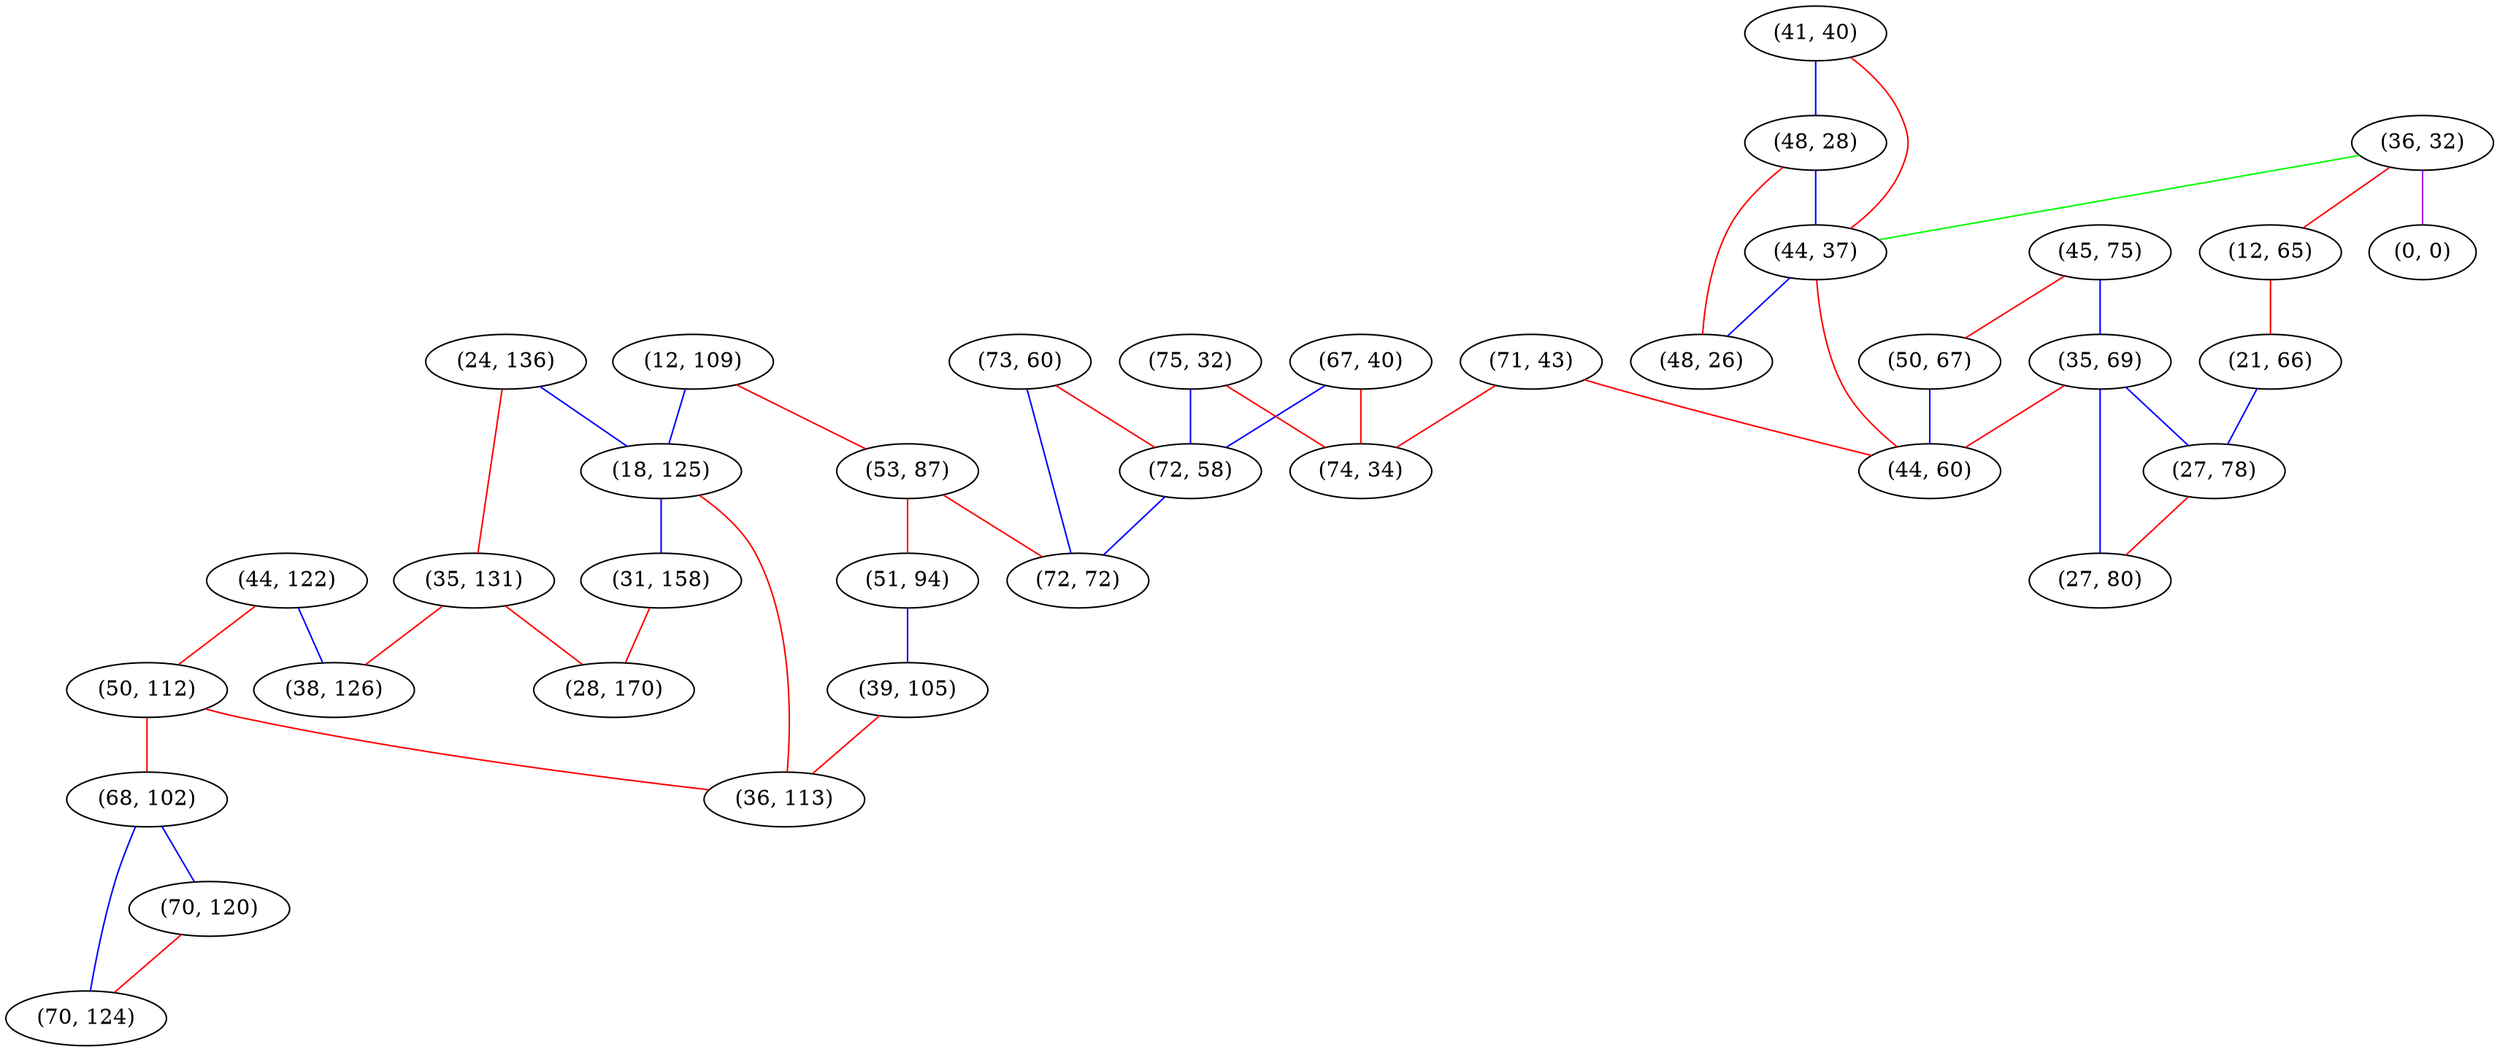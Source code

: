 graph "" {
"(24, 136)";
"(36, 32)";
"(12, 109)";
"(41, 40)";
"(73, 60)";
"(67, 40)";
"(18, 125)";
"(45, 75)";
"(50, 67)";
"(31, 158)";
"(35, 131)";
"(44, 122)";
"(53, 87)";
"(48, 28)";
"(75, 32)";
"(50, 112)";
"(71, 43)";
"(74, 34)";
"(72, 58)";
"(35, 69)";
"(0, 0)";
"(12, 65)";
"(68, 102)";
"(21, 66)";
"(38, 126)";
"(70, 120)";
"(51, 94)";
"(39, 105)";
"(44, 37)";
"(44, 60)";
"(27, 78)";
"(70, 124)";
"(36, 113)";
"(27, 80)";
"(72, 72)";
"(48, 26)";
"(28, 170)";
"(24, 136)" -- "(18, 125)"  [color=blue, key=0, weight=3];
"(24, 136)" -- "(35, 131)"  [color=red, key=0, weight=1];
"(36, 32)" -- "(44, 37)"  [color=green, key=0, weight=2];
"(36, 32)" -- "(0, 0)"  [color=purple, key=0, weight=4];
"(36, 32)" -- "(12, 65)"  [color=red, key=0, weight=1];
"(12, 109)" -- "(18, 125)"  [color=blue, key=0, weight=3];
"(12, 109)" -- "(53, 87)"  [color=red, key=0, weight=1];
"(41, 40)" -- "(44, 37)"  [color=red, key=0, weight=1];
"(41, 40)" -- "(48, 28)"  [color=blue, key=0, weight=3];
"(73, 60)" -- "(72, 72)"  [color=blue, key=0, weight=3];
"(73, 60)" -- "(72, 58)"  [color=red, key=0, weight=1];
"(67, 40)" -- "(72, 58)"  [color=blue, key=0, weight=3];
"(67, 40)" -- "(74, 34)"  [color=red, key=0, weight=1];
"(18, 125)" -- "(31, 158)"  [color=blue, key=0, weight=3];
"(18, 125)" -- "(36, 113)"  [color=red, key=0, weight=1];
"(45, 75)" -- "(50, 67)"  [color=red, key=0, weight=1];
"(45, 75)" -- "(35, 69)"  [color=blue, key=0, weight=3];
"(50, 67)" -- "(44, 60)"  [color=blue, key=0, weight=3];
"(31, 158)" -- "(28, 170)"  [color=red, key=0, weight=1];
"(35, 131)" -- "(28, 170)"  [color=red, key=0, weight=1];
"(35, 131)" -- "(38, 126)"  [color=red, key=0, weight=1];
"(44, 122)" -- "(50, 112)"  [color=red, key=0, weight=1];
"(44, 122)" -- "(38, 126)"  [color=blue, key=0, weight=3];
"(53, 87)" -- "(72, 72)"  [color=red, key=0, weight=1];
"(53, 87)" -- "(51, 94)"  [color=red, key=0, weight=1];
"(48, 28)" -- "(44, 37)"  [color=blue, key=0, weight=3];
"(48, 28)" -- "(48, 26)"  [color=red, key=0, weight=1];
"(75, 32)" -- "(72, 58)"  [color=blue, key=0, weight=3];
"(75, 32)" -- "(74, 34)"  [color=red, key=0, weight=1];
"(50, 112)" -- "(36, 113)"  [color=red, key=0, weight=1];
"(50, 112)" -- "(68, 102)"  [color=red, key=0, weight=1];
"(71, 43)" -- "(44, 60)"  [color=red, key=0, weight=1];
"(71, 43)" -- "(74, 34)"  [color=red, key=0, weight=1];
"(72, 58)" -- "(72, 72)"  [color=blue, key=0, weight=3];
"(35, 69)" -- "(27, 80)"  [color=blue, key=0, weight=3];
"(35, 69)" -- "(44, 60)"  [color=red, key=0, weight=1];
"(35, 69)" -- "(27, 78)"  [color=blue, key=0, weight=3];
"(12, 65)" -- "(21, 66)"  [color=red, key=0, weight=1];
"(68, 102)" -- "(70, 120)"  [color=blue, key=0, weight=3];
"(68, 102)" -- "(70, 124)"  [color=blue, key=0, weight=3];
"(21, 66)" -- "(27, 78)"  [color=blue, key=0, weight=3];
"(70, 120)" -- "(70, 124)"  [color=red, key=0, weight=1];
"(51, 94)" -- "(39, 105)"  [color=blue, key=0, weight=3];
"(39, 105)" -- "(36, 113)"  [color=red, key=0, weight=1];
"(44, 37)" -- "(44, 60)"  [color=red, key=0, weight=1];
"(44, 37)" -- "(48, 26)"  [color=blue, key=0, weight=3];
"(27, 78)" -- "(27, 80)"  [color=red, key=0, weight=1];
}
